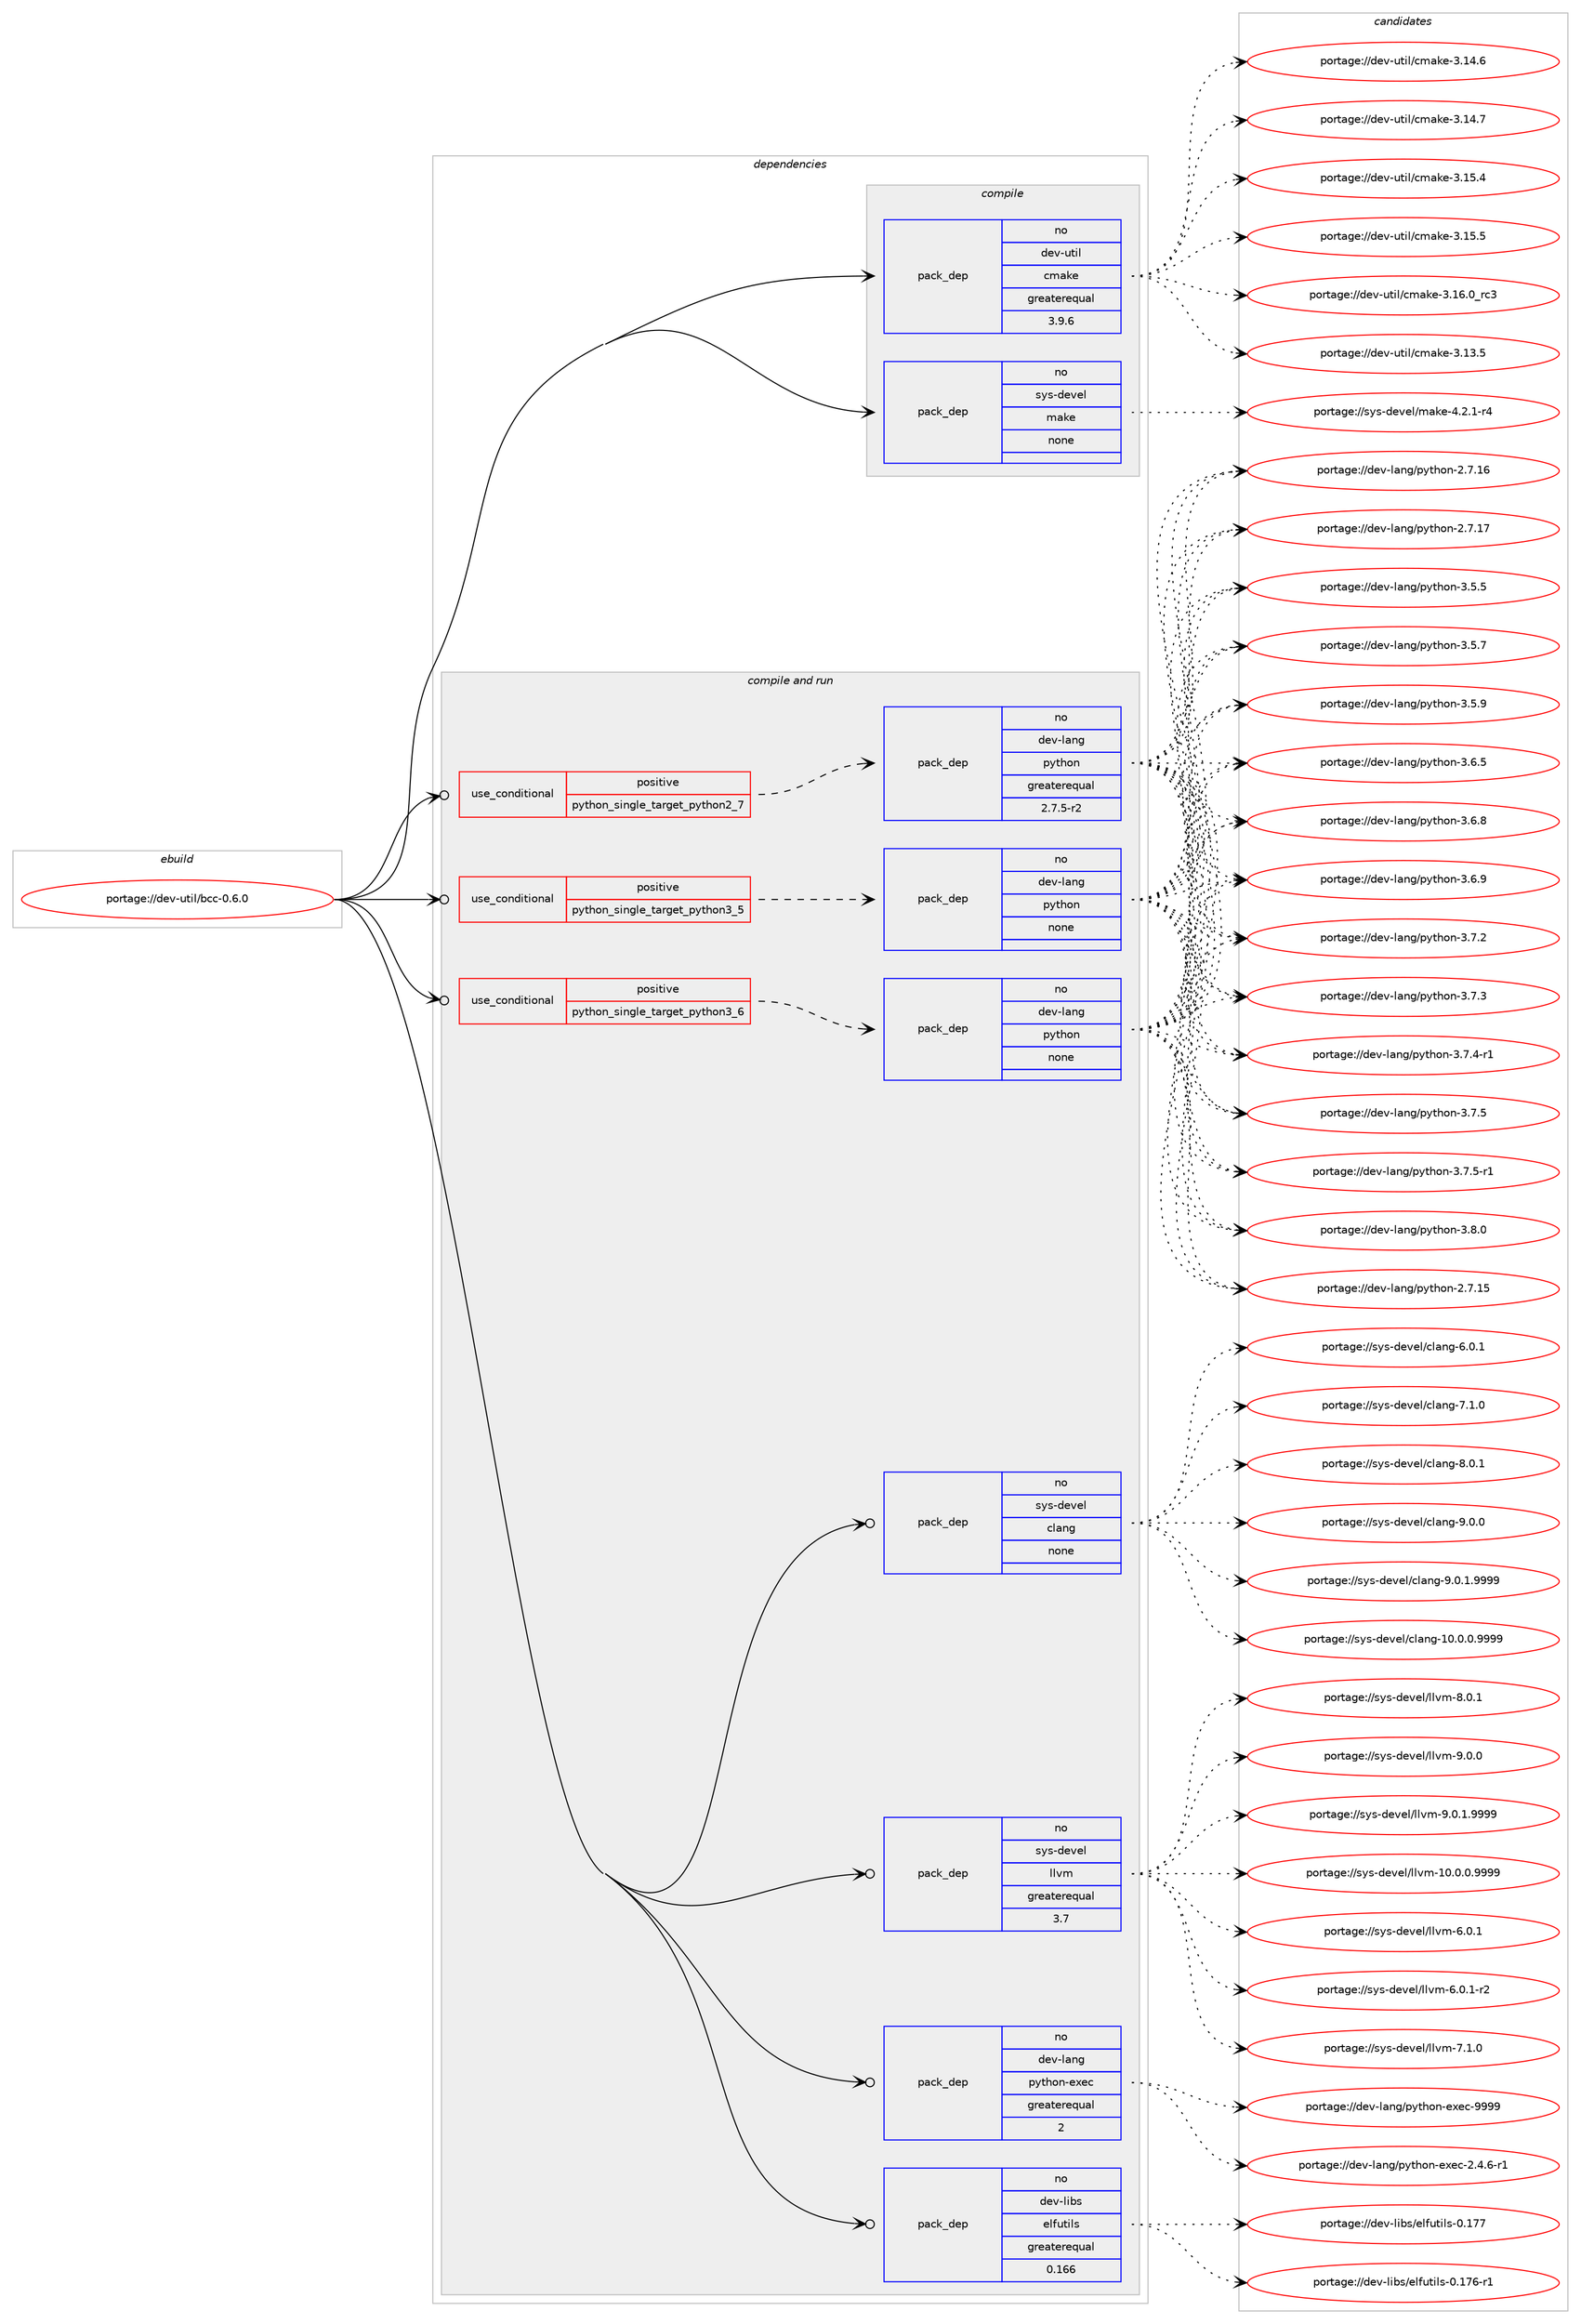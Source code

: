 digraph prolog {

# *************
# Graph options
# *************

newrank=true;
concentrate=true;
compound=true;
graph [rankdir=LR,fontname=Helvetica,fontsize=10,ranksep=1.5];#, ranksep=2.5, nodesep=0.2];
edge  [arrowhead=vee];
node  [fontname=Helvetica,fontsize=10];

# **********
# The ebuild
# **********

subgraph cluster_leftcol {
color=gray;
rank=same;
label=<<i>ebuild</i>>;
id [label="portage://dev-util/bcc-0.6.0", color=red, width=4, href="../dev-util/bcc-0.6.0.svg"];
}

# ****************
# The dependencies
# ****************

subgraph cluster_midcol {
color=gray;
label=<<i>dependencies</i>>;
subgraph cluster_compile {
fillcolor="#eeeeee";
style=filled;
label=<<i>compile</i>>;
subgraph pack184992 {
dependency258974 [label=<<TABLE BORDER="0" CELLBORDER="1" CELLSPACING="0" CELLPADDING="4" WIDTH="220"><TR><TD ROWSPAN="6" CELLPADDING="30">pack_dep</TD></TR><TR><TD WIDTH="110">no</TD></TR><TR><TD>dev-util</TD></TR><TR><TD>cmake</TD></TR><TR><TD>greaterequal</TD></TR><TR><TD>3.9.6</TD></TR></TABLE>>, shape=none, color=blue];
}
id:e -> dependency258974:w [weight=20,style="solid",arrowhead="vee"];
subgraph pack184993 {
dependency258975 [label=<<TABLE BORDER="0" CELLBORDER="1" CELLSPACING="0" CELLPADDING="4" WIDTH="220"><TR><TD ROWSPAN="6" CELLPADDING="30">pack_dep</TD></TR><TR><TD WIDTH="110">no</TD></TR><TR><TD>sys-devel</TD></TR><TR><TD>make</TD></TR><TR><TD>none</TD></TR><TR><TD></TD></TR></TABLE>>, shape=none, color=blue];
}
id:e -> dependency258975:w [weight=20,style="solid",arrowhead="vee"];
}
subgraph cluster_compileandrun {
fillcolor="#eeeeee";
style=filled;
label=<<i>compile and run</i>>;
subgraph cond70367 {
dependency258976 [label=<<TABLE BORDER="0" CELLBORDER="1" CELLSPACING="0" CELLPADDING="4"><TR><TD ROWSPAN="3" CELLPADDING="10">use_conditional</TD></TR><TR><TD>positive</TD></TR><TR><TD>python_single_target_python2_7</TD></TR></TABLE>>, shape=none, color=red];
subgraph pack184994 {
dependency258977 [label=<<TABLE BORDER="0" CELLBORDER="1" CELLSPACING="0" CELLPADDING="4" WIDTH="220"><TR><TD ROWSPAN="6" CELLPADDING="30">pack_dep</TD></TR><TR><TD WIDTH="110">no</TD></TR><TR><TD>dev-lang</TD></TR><TR><TD>python</TD></TR><TR><TD>greaterequal</TD></TR><TR><TD>2.7.5-r2</TD></TR></TABLE>>, shape=none, color=blue];
}
dependency258976:e -> dependency258977:w [weight=20,style="dashed",arrowhead="vee"];
}
id:e -> dependency258976:w [weight=20,style="solid",arrowhead="odotvee"];
subgraph cond70368 {
dependency258978 [label=<<TABLE BORDER="0" CELLBORDER="1" CELLSPACING="0" CELLPADDING="4"><TR><TD ROWSPAN="3" CELLPADDING="10">use_conditional</TD></TR><TR><TD>positive</TD></TR><TR><TD>python_single_target_python3_5</TD></TR></TABLE>>, shape=none, color=red];
subgraph pack184995 {
dependency258979 [label=<<TABLE BORDER="0" CELLBORDER="1" CELLSPACING="0" CELLPADDING="4" WIDTH="220"><TR><TD ROWSPAN="6" CELLPADDING="30">pack_dep</TD></TR><TR><TD WIDTH="110">no</TD></TR><TR><TD>dev-lang</TD></TR><TR><TD>python</TD></TR><TR><TD>none</TD></TR><TR><TD></TD></TR></TABLE>>, shape=none, color=blue];
}
dependency258978:e -> dependency258979:w [weight=20,style="dashed",arrowhead="vee"];
}
id:e -> dependency258978:w [weight=20,style="solid",arrowhead="odotvee"];
subgraph cond70369 {
dependency258980 [label=<<TABLE BORDER="0" CELLBORDER="1" CELLSPACING="0" CELLPADDING="4"><TR><TD ROWSPAN="3" CELLPADDING="10">use_conditional</TD></TR><TR><TD>positive</TD></TR><TR><TD>python_single_target_python3_6</TD></TR></TABLE>>, shape=none, color=red];
subgraph pack184996 {
dependency258981 [label=<<TABLE BORDER="0" CELLBORDER="1" CELLSPACING="0" CELLPADDING="4" WIDTH="220"><TR><TD ROWSPAN="6" CELLPADDING="30">pack_dep</TD></TR><TR><TD WIDTH="110">no</TD></TR><TR><TD>dev-lang</TD></TR><TR><TD>python</TD></TR><TR><TD>none</TD></TR><TR><TD></TD></TR></TABLE>>, shape=none, color=blue];
}
dependency258980:e -> dependency258981:w [weight=20,style="dashed",arrowhead="vee"];
}
id:e -> dependency258980:w [weight=20,style="solid",arrowhead="odotvee"];
subgraph pack184997 {
dependency258982 [label=<<TABLE BORDER="0" CELLBORDER="1" CELLSPACING="0" CELLPADDING="4" WIDTH="220"><TR><TD ROWSPAN="6" CELLPADDING="30">pack_dep</TD></TR><TR><TD WIDTH="110">no</TD></TR><TR><TD>dev-lang</TD></TR><TR><TD>python-exec</TD></TR><TR><TD>greaterequal</TD></TR><TR><TD>2</TD></TR></TABLE>>, shape=none, color=blue];
}
id:e -> dependency258982:w [weight=20,style="solid",arrowhead="odotvee"];
subgraph pack184998 {
dependency258983 [label=<<TABLE BORDER="0" CELLBORDER="1" CELLSPACING="0" CELLPADDING="4" WIDTH="220"><TR><TD ROWSPAN="6" CELLPADDING="30">pack_dep</TD></TR><TR><TD WIDTH="110">no</TD></TR><TR><TD>dev-libs</TD></TR><TR><TD>elfutils</TD></TR><TR><TD>greaterequal</TD></TR><TR><TD>0.166</TD></TR></TABLE>>, shape=none, color=blue];
}
id:e -> dependency258983:w [weight=20,style="solid",arrowhead="odotvee"];
subgraph pack184999 {
dependency258984 [label=<<TABLE BORDER="0" CELLBORDER="1" CELLSPACING="0" CELLPADDING="4" WIDTH="220"><TR><TD ROWSPAN="6" CELLPADDING="30">pack_dep</TD></TR><TR><TD WIDTH="110">no</TD></TR><TR><TD>sys-devel</TD></TR><TR><TD>clang</TD></TR><TR><TD>none</TD></TR><TR><TD></TD></TR></TABLE>>, shape=none, color=blue];
}
id:e -> dependency258984:w [weight=20,style="solid",arrowhead="odotvee"];
subgraph pack185000 {
dependency258985 [label=<<TABLE BORDER="0" CELLBORDER="1" CELLSPACING="0" CELLPADDING="4" WIDTH="220"><TR><TD ROWSPAN="6" CELLPADDING="30">pack_dep</TD></TR><TR><TD WIDTH="110">no</TD></TR><TR><TD>sys-devel</TD></TR><TR><TD>llvm</TD></TR><TR><TD>greaterequal</TD></TR><TR><TD>3.7</TD></TR></TABLE>>, shape=none, color=blue];
}
id:e -> dependency258985:w [weight=20,style="solid",arrowhead="odotvee"];
}
subgraph cluster_run {
fillcolor="#eeeeee";
style=filled;
label=<<i>run</i>>;
}
}

# **************
# The candidates
# **************

subgraph cluster_choices {
rank=same;
color=gray;
label=<<i>candidates</i>>;

subgraph choice184992 {
color=black;
nodesep=1;
choiceportage1001011184511711610510847991099710710145514649514653 [label="portage://dev-util/cmake-3.13.5", color=red, width=4,href="../dev-util/cmake-3.13.5.svg"];
choiceportage1001011184511711610510847991099710710145514649524654 [label="portage://dev-util/cmake-3.14.6", color=red, width=4,href="../dev-util/cmake-3.14.6.svg"];
choiceportage1001011184511711610510847991099710710145514649524655 [label="portage://dev-util/cmake-3.14.7", color=red, width=4,href="../dev-util/cmake-3.14.7.svg"];
choiceportage1001011184511711610510847991099710710145514649534652 [label="portage://dev-util/cmake-3.15.4", color=red, width=4,href="../dev-util/cmake-3.15.4.svg"];
choiceportage1001011184511711610510847991099710710145514649534653 [label="portage://dev-util/cmake-3.15.5", color=red, width=4,href="../dev-util/cmake-3.15.5.svg"];
choiceportage1001011184511711610510847991099710710145514649544648951149951 [label="portage://dev-util/cmake-3.16.0_rc3", color=red, width=4,href="../dev-util/cmake-3.16.0_rc3.svg"];
dependency258974:e -> choiceportage1001011184511711610510847991099710710145514649514653:w [style=dotted,weight="100"];
dependency258974:e -> choiceportage1001011184511711610510847991099710710145514649524654:w [style=dotted,weight="100"];
dependency258974:e -> choiceportage1001011184511711610510847991099710710145514649524655:w [style=dotted,weight="100"];
dependency258974:e -> choiceportage1001011184511711610510847991099710710145514649534652:w [style=dotted,weight="100"];
dependency258974:e -> choiceportage1001011184511711610510847991099710710145514649534653:w [style=dotted,weight="100"];
dependency258974:e -> choiceportage1001011184511711610510847991099710710145514649544648951149951:w [style=dotted,weight="100"];
}
subgraph choice184993 {
color=black;
nodesep=1;
choiceportage1151211154510010111810110847109971071014552465046494511452 [label="portage://sys-devel/make-4.2.1-r4", color=red, width=4,href="../sys-devel/make-4.2.1-r4.svg"];
dependency258975:e -> choiceportage1151211154510010111810110847109971071014552465046494511452:w [style=dotted,weight="100"];
}
subgraph choice184994 {
color=black;
nodesep=1;
choiceportage10010111845108971101034711212111610411111045504655464953 [label="portage://dev-lang/python-2.7.15", color=red, width=4,href="../dev-lang/python-2.7.15.svg"];
choiceportage10010111845108971101034711212111610411111045504655464954 [label="portage://dev-lang/python-2.7.16", color=red, width=4,href="../dev-lang/python-2.7.16.svg"];
choiceportage10010111845108971101034711212111610411111045504655464955 [label="portage://dev-lang/python-2.7.17", color=red, width=4,href="../dev-lang/python-2.7.17.svg"];
choiceportage100101118451089711010347112121116104111110455146534653 [label="portage://dev-lang/python-3.5.5", color=red, width=4,href="../dev-lang/python-3.5.5.svg"];
choiceportage100101118451089711010347112121116104111110455146534655 [label="portage://dev-lang/python-3.5.7", color=red, width=4,href="../dev-lang/python-3.5.7.svg"];
choiceportage100101118451089711010347112121116104111110455146534657 [label="portage://dev-lang/python-3.5.9", color=red, width=4,href="../dev-lang/python-3.5.9.svg"];
choiceportage100101118451089711010347112121116104111110455146544653 [label="portage://dev-lang/python-3.6.5", color=red, width=4,href="../dev-lang/python-3.6.5.svg"];
choiceportage100101118451089711010347112121116104111110455146544656 [label="portage://dev-lang/python-3.6.8", color=red, width=4,href="../dev-lang/python-3.6.8.svg"];
choiceportage100101118451089711010347112121116104111110455146544657 [label="portage://dev-lang/python-3.6.9", color=red, width=4,href="../dev-lang/python-3.6.9.svg"];
choiceportage100101118451089711010347112121116104111110455146554650 [label="portage://dev-lang/python-3.7.2", color=red, width=4,href="../dev-lang/python-3.7.2.svg"];
choiceportage100101118451089711010347112121116104111110455146554651 [label="portage://dev-lang/python-3.7.3", color=red, width=4,href="../dev-lang/python-3.7.3.svg"];
choiceportage1001011184510897110103471121211161041111104551465546524511449 [label="portage://dev-lang/python-3.7.4-r1", color=red, width=4,href="../dev-lang/python-3.7.4-r1.svg"];
choiceportage100101118451089711010347112121116104111110455146554653 [label="portage://dev-lang/python-3.7.5", color=red, width=4,href="../dev-lang/python-3.7.5.svg"];
choiceportage1001011184510897110103471121211161041111104551465546534511449 [label="portage://dev-lang/python-3.7.5-r1", color=red, width=4,href="../dev-lang/python-3.7.5-r1.svg"];
choiceportage100101118451089711010347112121116104111110455146564648 [label="portage://dev-lang/python-3.8.0", color=red, width=4,href="../dev-lang/python-3.8.0.svg"];
dependency258977:e -> choiceportage10010111845108971101034711212111610411111045504655464953:w [style=dotted,weight="100"];
dependency258977:e -> choiceportage10010111845108971101034711212111610411111045504655464954:w [style=dotted,weight="100"];
dependency258977:e -> choiceportage10010111845108971101034711212111610411111045504655464955:w [style=dotted,weight="100"];
dependency258977:e -> choiceportage100101118451089711010347112121116104111110455146534653:w [style=dotted,weight="100"];
dependency258977:e -> choiceportage100101118451089711010347112121116104111110455146534655:w [style=dotted,weight="100"];
dependency258977:e -> choiceportage100101118451089711010347112121116104111110455146534657:w [style=dotted,weight="100"];
dependency258977:e -> choiceportage100101118451089711010347112121116104111110455146544653:w [style=dotted,weight="100"];
dependency258977:e -> choiceportage100101118451089711010347112121116104111110455146544656:w [style=dotted,weight="100"];
dependency258977:e -> choiceportage100101118451089711010347112121116104111110455146544657:w [style=dotted,weight="100"];
dependency258977:e -> choiceportage100101118451089711010347112121116104111110455146554650:w [style=dotted,weight="100"];
dependency258977:e -> choiceportage100101118451089711010347112121116104111110455146554651:w [style=dotted,weight="100"];
dependency258977:e -> choiceportage1001011184510897110103471121211161041111104551465546524511449:w [style=dotted,weight="100"];
dependency258977:e -> choiceportage100101118451089711010347112121116104111110455146554653:w [style=dotted,weight="100"];
dependency258977:e -> choiceportage1001011184510897110103471121211161041111104551465546534511449:w [style=dotted,weight="100"];
dependency258977:e -> choiceportage100101118451089711010347112121116104111110455146564648:w [style=dotted,weight="100"];
}
subgraph choice184995 {
color=black;
nodesep=1;
choiceportage10010111845108971101034711212111610411111045504655464953 [label="portage://dev-lang/python-2.7.15", color=red, width=4,href="../dev-lang/python-2.7.15.svg"];
choiceportage10010111845108971101034711212111610411111045504655464954 [label="portage://dev-lang/python-2.7.16", color=red, width=4,href="../dev-lang/python-2.7.16.svg"];
choiceportage10010111845108971101034711212111610411111045504655464955 [label="portage://dev-lang/python-2.7.17", color=red, width=4,href="../dev-lang/python-2.7.17.svg"];
choiceportage100101118451089711010347112121116104111110455146534653 [label="portage://dev-lang/python-3.5.5", color=red, width=4,href="../dev-lang/python-3.5.5.svg"];
choiceportage100101118451089711010347112121116104111110455146534655 [label="portage://dev-lang/python-3.5.7", color=red, width=4,href="../dev-lang/python-3.5.7.svg"];
choiceportage100101118451089711010347112121116104111110455146534657 [label="portage://dev-lang/python-3.5.9", color=red, width=4,href="../dev-lang/python-3.5.9.svg"];
choiceportage100101118451089711010347112121116104111110455146544653 [label="portage://dev-lang/python-3.6.5", color=red, width=4,href="../dev-lang/python-3.6.5.svg"];
choiceportage100101118451089711010347112121116104111110455146544656 [label="portage://dev-lang/python-3.6.8", color=red, width=4,href="../dev-lang/python-3.6.8.svg"];
choiceportage100101118451089711010347112121116104111110455146544657 [label="portage://dev-lang/python-3.6.9", color=red, width=4,href="../dev-lang/python-3.6.9.svg"];
choiceportage100101118451089711010347112121116104111110455146554650 [label="portage://dev-lang/python-3.7.2", color=red, width=4,href="../dev-lang/python-3.7.2.svg"];
choiceportage100101118451089711010347112121116104111110455146554651 [label="portage://dev-lang/python-3.7.3", color=red, width=4,href="../dev-lang/python-3.7.3.svg"];
choiceportage1001011184510897110103471121211161041111104551465546524511449 [label="portage://dev-lang/python-3.7.4-r1", color=red, width=4,href="../dev-lang/python-3.7.4-r1.svg"];
choiceportage100101118451089711010347112121116104111110455146554653 [label="portage://dev-lang/python-3.7.5", color=red, width=4,href="../dev-lang/python-3.7.5.svg"];
choiceportage1001011184510897110103471121211161041111104551465546534511449 [label="portage://dev-lang/python-3.7.5-r1", color=red, width=4,href="../dev-lang/python-3.7.5-r1.svg"];
choiceportage100101118451089711010347112121116104111110455146564648 [label="portage://dev-lang/python-3.8.0", color=red, width=4,href="../dev-lang/python-3.8.0.svg"];
dependency258979:e -> choiceportage10010111845108971101034711212111610411111045504655464953:w [style=dotted,weight="100"];
dependency258979:e -> choiceportage10010111845108971101034711212111610411111045504655464954:w [style=dotted,weight="100"];
dependency258979:e -> choiceportage10010111845108971101034711212111610411111045504655464955:w [style=dotted,weight="100"];
dependency258979:e -> choiceportage100101118451089711010347112121116104111110455146534653:w [style=dotted,weight="100"];
dependency258979:e -> choiceportage100101118451089711010347112121116104111110455146534655:w [style=dotted,weight="100"];
dependency258979:e -> choiceportage100101118451089711010347112121116104111110455146534657:w [style=dotted,weight="100"];
dependency258979:e -> choiceportage100101118451089711010347112121116104111110455146544653:w [style=dotted,weight="100"];
dependency258979:e -> choiceportage100101118451089711010347112121116104111110455146544656:w [style=dotted,weight="100"];
dependency258979:e -> choiceportage100101118451089711010347112121116104111110455146544657:w [style=dotted,weight="100"];
dependency258979:e -> choiceportage100101118451089711010347112121116104111110455146554650:w [style=dotted,weight="100"];
dependency258979:e -> choiceportage100101118451089711010347112121116104111110455146554651:w [style=dotted,weight="100"];
dependency258979:e -> choiceportage1001011184510897110103471121211161041111104551465546524511449:w [style=dotted,weight="100"];
dependency258979:e -> choiceportage100101118451089711010347112121116104111110455146554653:w [style=dotted,weight="100"];
dependency258979:e -> choiceportage1001011184510897110103471121211161041111104551465546534511449:w [style=dotted,weight="100"];
dependency258979:e -> choiceportage100101118451089711010347112121116104111110455146564648:w [style=dotted,weight="100"];
}
subgraph choice184996 {
color=black;
nodesep=1;
choiceportage10010111845108971101034711212111610411111045504655464953 [label="portage://dev-lang/python-2.7.15", color=red, width=4,href="../dev-lang/python-2.7.15.svg"];
choiceportage10010111845108971101034711212111610411111045504655464954 [label="portage://dev-lang/python-2.7.16", color=red, width=4,href="../dev-lang/python-2.7.16.svg"];
choiceportage10010111845108971101034711212111610411111045504655464955 [label="portage://dev-lang/python-2.7.17", color=red, width=4,href="../dev-lang/python-2.7.17.svg"];
choiceportage100101118451089711010347112121116104111110455146534653 [label="portage://dev-lang/python-3.5.5", color=red, width=4,href="../dev-lang/python-3.5.5.svg"];
choiceportage100101118451089711010347112121116104111110455146534655 [label="portage://dev-lang/python-3.5.7", color=red, width=4,href="../dev-lang/python-3.5.7.svg"];
choiceportage100101118451089711010347112121116104111110455146534657 [label="portage://dev-lang/python-3.5.9", color=red, width=4,href="../dev-lang/python-3.5.9.svg"];
choiceportage100101118451089711010347112121116104111110455146544653 [label="portage://dev-lang/python-3.6.5", color=red, width=4,href="../dev-lang/python-3.6.5.svg"];
choiceportage100101118451089711010347112121116104111110455146544656 [label="portage://dev-lang/python-3.6.8", color=red, width=4,href="../dev-lang/python-3.6.8.svg"];
choiceportage100101118451089711010347112121116104111110455146544657 [label="portage://dev-lang/python-3.6.9", color=red, width=4,href="../dev-lang/python-3.6.9.svg"];
choiceportage100101118451089711010347112121116104111110455146554650 [label="portage://dev-lang/python-3.7.2", color=red, width=4,href="../dev-lang/python-3.7.2.svg"];
choiceportage100101118451089711010347112121116104111110455146554651 [label="portage://dev-lang/python-3.7.3", color=red, width=4,href="../dev-lang/python-3.7.3.svg"];
choiceportage1001011184510897110103471121211161041111104551465546524511449 [label="portage://dev-lang/python-3.7.4-r1", color=red, width=4,href="../dev-lang/python-3.7.4-r1.svg"];
choiceportage100101118451089711010347112121116104111110455146554653 [label="portage://dev-lang/python-3.7.5", color=red, width=4,href="../dev-lang/python-3.7.5.svg"];
choiceportage1001011184510897110103471121211161041111104551465546534511449 [label="portage://dev-lang/python-3.7.5-r1", color=red, width=4,href="../dev-lang/python-3.7.5-r1.svg"];
choiceportage100101118451089711010347112121116104111110455146564648 [label="portage://dev-lang/python-3.8.0", color=red, width=4,href="../dev-lang/python-3.8.0.svg"];
dependency258981:e -> choiceportage10010111845108971101034711212111610411111045504655464953:w [style=dotted,weight="100"];
dependency258981:e -> choiceportage10010111845108971101034711212111610411111045504655464954:w [style=dotted,weight="100"];
dependency258981:e -> choiceportage10010111845108971101034711212111610411111045504655464955:w [style=dotted,weight="100"];
dependency258981:e -> choiceportage100101118451089711010347112121116104111110455146534653:w [style=dotted,weight="100"];
dependency258981:e -> choiceportage100101118451089711010347112121116104111110455146534655:w [style=dotted,weight="100"];
dependency258981:e -> choiceportage100101118451089711010347112121116104111110455146534657:w [style=dotted,weight="100"];
dependency258981:e -> choiceportage100101118451089711010347112121116104111110455146544653:w [style=dotted,weight="100"];
dependency258981:e -> choiceportage100101118451089711010347112121116104111110455146544656:w [style=dotted,weight="100"];
dependency258981:e -> choiceportage100101118451089711010347112121116104111110455146544657:w [style=dotted,weight="100"];
dependency258981:e -> choiceportage100101118451089711010347112121116104111110455146554650:w [style=dotted,weight="100"];
dependency258981:e -> choiceportage100101118451089711010347112121116104111110455146554651:w [style=dotted,weight="100"];
dependency258981:e -> choiceportage1001011184510897110103471121211161041111104551465546524511449:w [style=dotted,weight="100"];
dependency258981:e -> choiceportage100101118451089711010347112121116104111110455146554653:w [style=dotted,weight="100"];
dependency258981:e -> choiceportage1001011184510897110103471121211161041111104551465546534511449:w [style=dotted,weight="100"];
dependency258981:e -> choiceportage100101118451089711010347112121116104111110455146564648:w [style=dotted,weight="100"];
}
subgraph choice184997 {
color=black;
nodesep=1;
choiceportage10010111845108971101034711212111610411111045101120101994550465246544511449 [label="portage://dev-lang/python-exec-2.4.6-r1", color=red, width=4,href="../dev-lang/python-exec-2.4.6-r1.svg"];
choiceportage10010111845108971101034711212111610411111045101120101994557575757 [label="portage://dev-lang/python-exec-9999", color=red, width=4,href="../dev-lang/python-exec-9999.svg"];
dependency258982:e -> choiceportage10010111845108971101034711212111610411111045101120101994550465246544511449:w [style=dotted,weight="100"];
dependency258982:e -> choiceportage10010111845108971101034711212111610411111045101120101994557575757:w [style=dotted,weight="100"];
}
subgraph choice184998 {
color=black;
nodesep=1;
choiceportage1001011184510810598115471011081021171161051081154548464955544511449 [label="portage://dev-libs/elfutils-0.176-r1", color=red, width=4,href="../dev-libs/elfutils-0.176-r1.svg"];
choiceportage100101118451081059811547101108102117116105108115454846495555 [label="portage://dev-libs/elfutils-0.177", color=red, width=4,href="../dev-libs/elfutils-0.177.svg"];
dependency258983:e -> choiceportage1001011184510810598115471011081021171161051081154548464955544511449:w [style=dotted,weight="100"];
dependency258983:e -> choiceportage100101118451081059811547101108102117116105108115454846495555:w [style=dotted,weight="100"];
}
subgraph choice184999 {
color=black;
nodesep=1;
choiceportage11512111545100101118101108479910897110103454948464846484657575757 [label="portage://sys-devel/clang-10.0.0.9999", color=red, width=4,href="../sys-devel/clang-10.0.0.9999.svg"];
choiceportage11512111545100101118101108479910897110103455446484649 [label="portage://sys-devel/clang-6.0.1", color=red, width=4,href="../sys-devel/clang-6.0.1.svg"];
choiceportage11512111545100101118101108479910897110103455546494648 [label="portage://sys-devel/clang-7.1.0", color=red, width=4,href="../sys-devel/clang-7.1.0.svg"];
choiceportage11512111545100101118101108479910897110103455646484649 [label="portage://sys-devel/clang-8.0.1", color=red, width=4,href="../sys-devel/clang-8.0.1.svg"];
choiceportage11512111545100101118101108479910897110103455746484648 [label="portage://sys-devel/clang-9.0.0", color=red, width=4,href="../sys-devel/clang-9.0.0.svg"];
choiceportage115121115451001011181011084799108971101034557464846494657575757 [label="portage://sys-devel/clang-9.0.1.9999", color=red, width=4,href="../sys-devel/clang-9.0.1.9999.svg"];
dependency258984:e -> choiceportage11512111545100101118101108479910897110103454948464846484657575757:w [style=dotted,weight="100"];
dependency258984:e -> choiceportage11512111545100101118101108479910897110103455446484649:w [style=dotted,weight="100"];
dependency258984:e -> choiceportage11512111545100101118101108479910897110103455546494648:w [style=dotted,weight="100"];
dependency258984:e -> choiceportage11512111545100101118101108479910897110103455646484649:w [style=dotted,weight="100"];
dependency258984:e -> choiceportage11512111545100101118101108479910897110103455746484648:w [style=dotted,weight="100"];
dependency258984:e -> choiceportage115121115451001011181011084799108971101034557464846494657575757:w [style=dotted,weight="100"];
}
subgraph choice185000 {
color=black;
nodesep=1;
choiceportage1151211154510010111810110847108108118109454948464846484657575757 [label="portage://sys-devel/llvm-10.0.0.9999", color=red, width=4,href="../sys-devel/llvm-10.0.0.9999.svg"];
choiceportage1151211154510010111810110847108108118109455446484649 [label="portage://sys-devel/llvm-6.0.1", color=red, width=4,href="../sys-devel/llvm-6.0.1.svg"];
choiceportage11512111545100101118101108471081081181094554464846494511450 [label="portage://sys-devel/llvm-6.0.1-r2", color=red, width=4,href="../sys-devel/llvm-6.0.1-r2.svg"];
choiceportage1151211154510010111810110847108108118109455546494648 [label="portage://sys-devel/llvm-7.1.0", color=red, width=4,href="../sys-devel/llvm-7.1.0.svg"];
choiceportage1151211154510010111810110847108108118109455646484649 [label="portage://sys-devel/llvm-8.0.1", color=red, width=4,href="../sys-devel/llvm-8.0.1.svg"];
choiceportage1151211154510010111810110847108108118109455746484648 [label="portage://sys-devel/llvm-9.0.0", color=red, width=4,href="../sys-devel/llvm-9.0.0.svg"];
choiceportage11512111545100101118101108471081081181094557464846494657575757 [label="portage://sys-devel/llvm-9.0.1.9999", color=red, width=4,href="../sys-devel/llvm-9.0.1.9999.svg"];
dependency258985:e -> choiceportage1151211154510010111810110847108108118109454948464846484657575757:w [style=dotted,weight="100"];
dependency258985:e -> choiceportage1151211154510010111810110847108108118109455446484649:w [style=dotted,weight="100"];
dependency258985:e -> choiceportage11512111545100101118101108471081081181094554464846494511450:w [style=dotted,weight="100"];
dependency258985:e -> choiceportage1151211154510010111810110847108108118109455546494648:w [style=dotted,weight="100"];
dependency258985:e -> choiceportage1151211154510010111810110847108108118109455646484649:w [style=dotted,weight="100"];
dependency258985:e -> choiceportage1151211154510010111810110847108108118109455746484648:w [style=dotted,weight="100"];
dependency258985:e -> choiceportage11512111545100101118101108471081081181094557464846494657575757:w [style=dotted,weight="100"];
}
}

}
